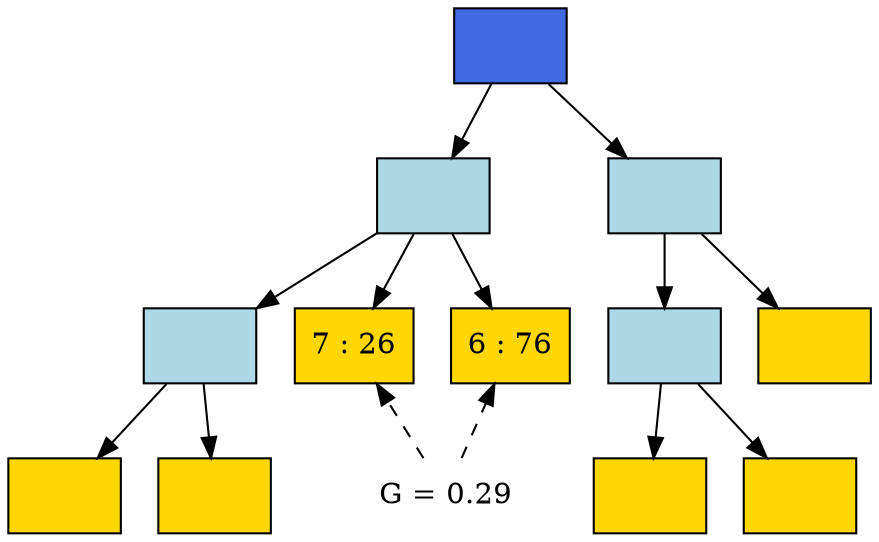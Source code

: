 digraph decision_trees {
    graph [dpi=300]
    rankdir="TD"
    // root: royalblue
    // intermediate: lightblue
    // leaf: gold 

    A [label="", shape="rectangle", style="filled", fillcolor="royalblue"]
    B [label="", shape="rectangle", style="filled", fillcolor="lightblue"]
    C [label="", shape="rectangle", style="filled", fillcolor="lightblue"]
    D [label="", shape="rectangle", style="filled", fillcolor="lightblue"]
    F [label="", shape="rectangle", style="filled", fillcolor="lightblue"]
    E11 [label="7 : 26", shape="rectangle", style="filled", fillcolor="gold"]
    E12 [label="6 : 76", shape="rectangle", style="filled", fillcolor="gold"]
    E2 [label="", shape="rectangle", style="filled", fillcolor="gold"]
    G1 [label="", shape="rectangle", style="filled", fillcolor="gold"]
    G2 [label="", shape="rectangle", style="filled", fillcolor="gold"]
    H1 [label="", shape="rectangle", style="filled", fillcolor="gold"]
    H2 [label="", shape="rectangle", style="filled", fillcolor="gold"]
    
    G [label="G = 0.29", shape="plaintext"]

    A -> B
    A -> C
    B -> D
    B -> E11
    B -> E12
    C -> F
    C -> E2
    D -> G1
    D -> H1
    F -> G2
    F -> H2

    G -> E11 [constraint="false", style="dashed"]
    G -> E12 [constraint="false", style="dashed"]

    {rank="same"; H1; G}
}